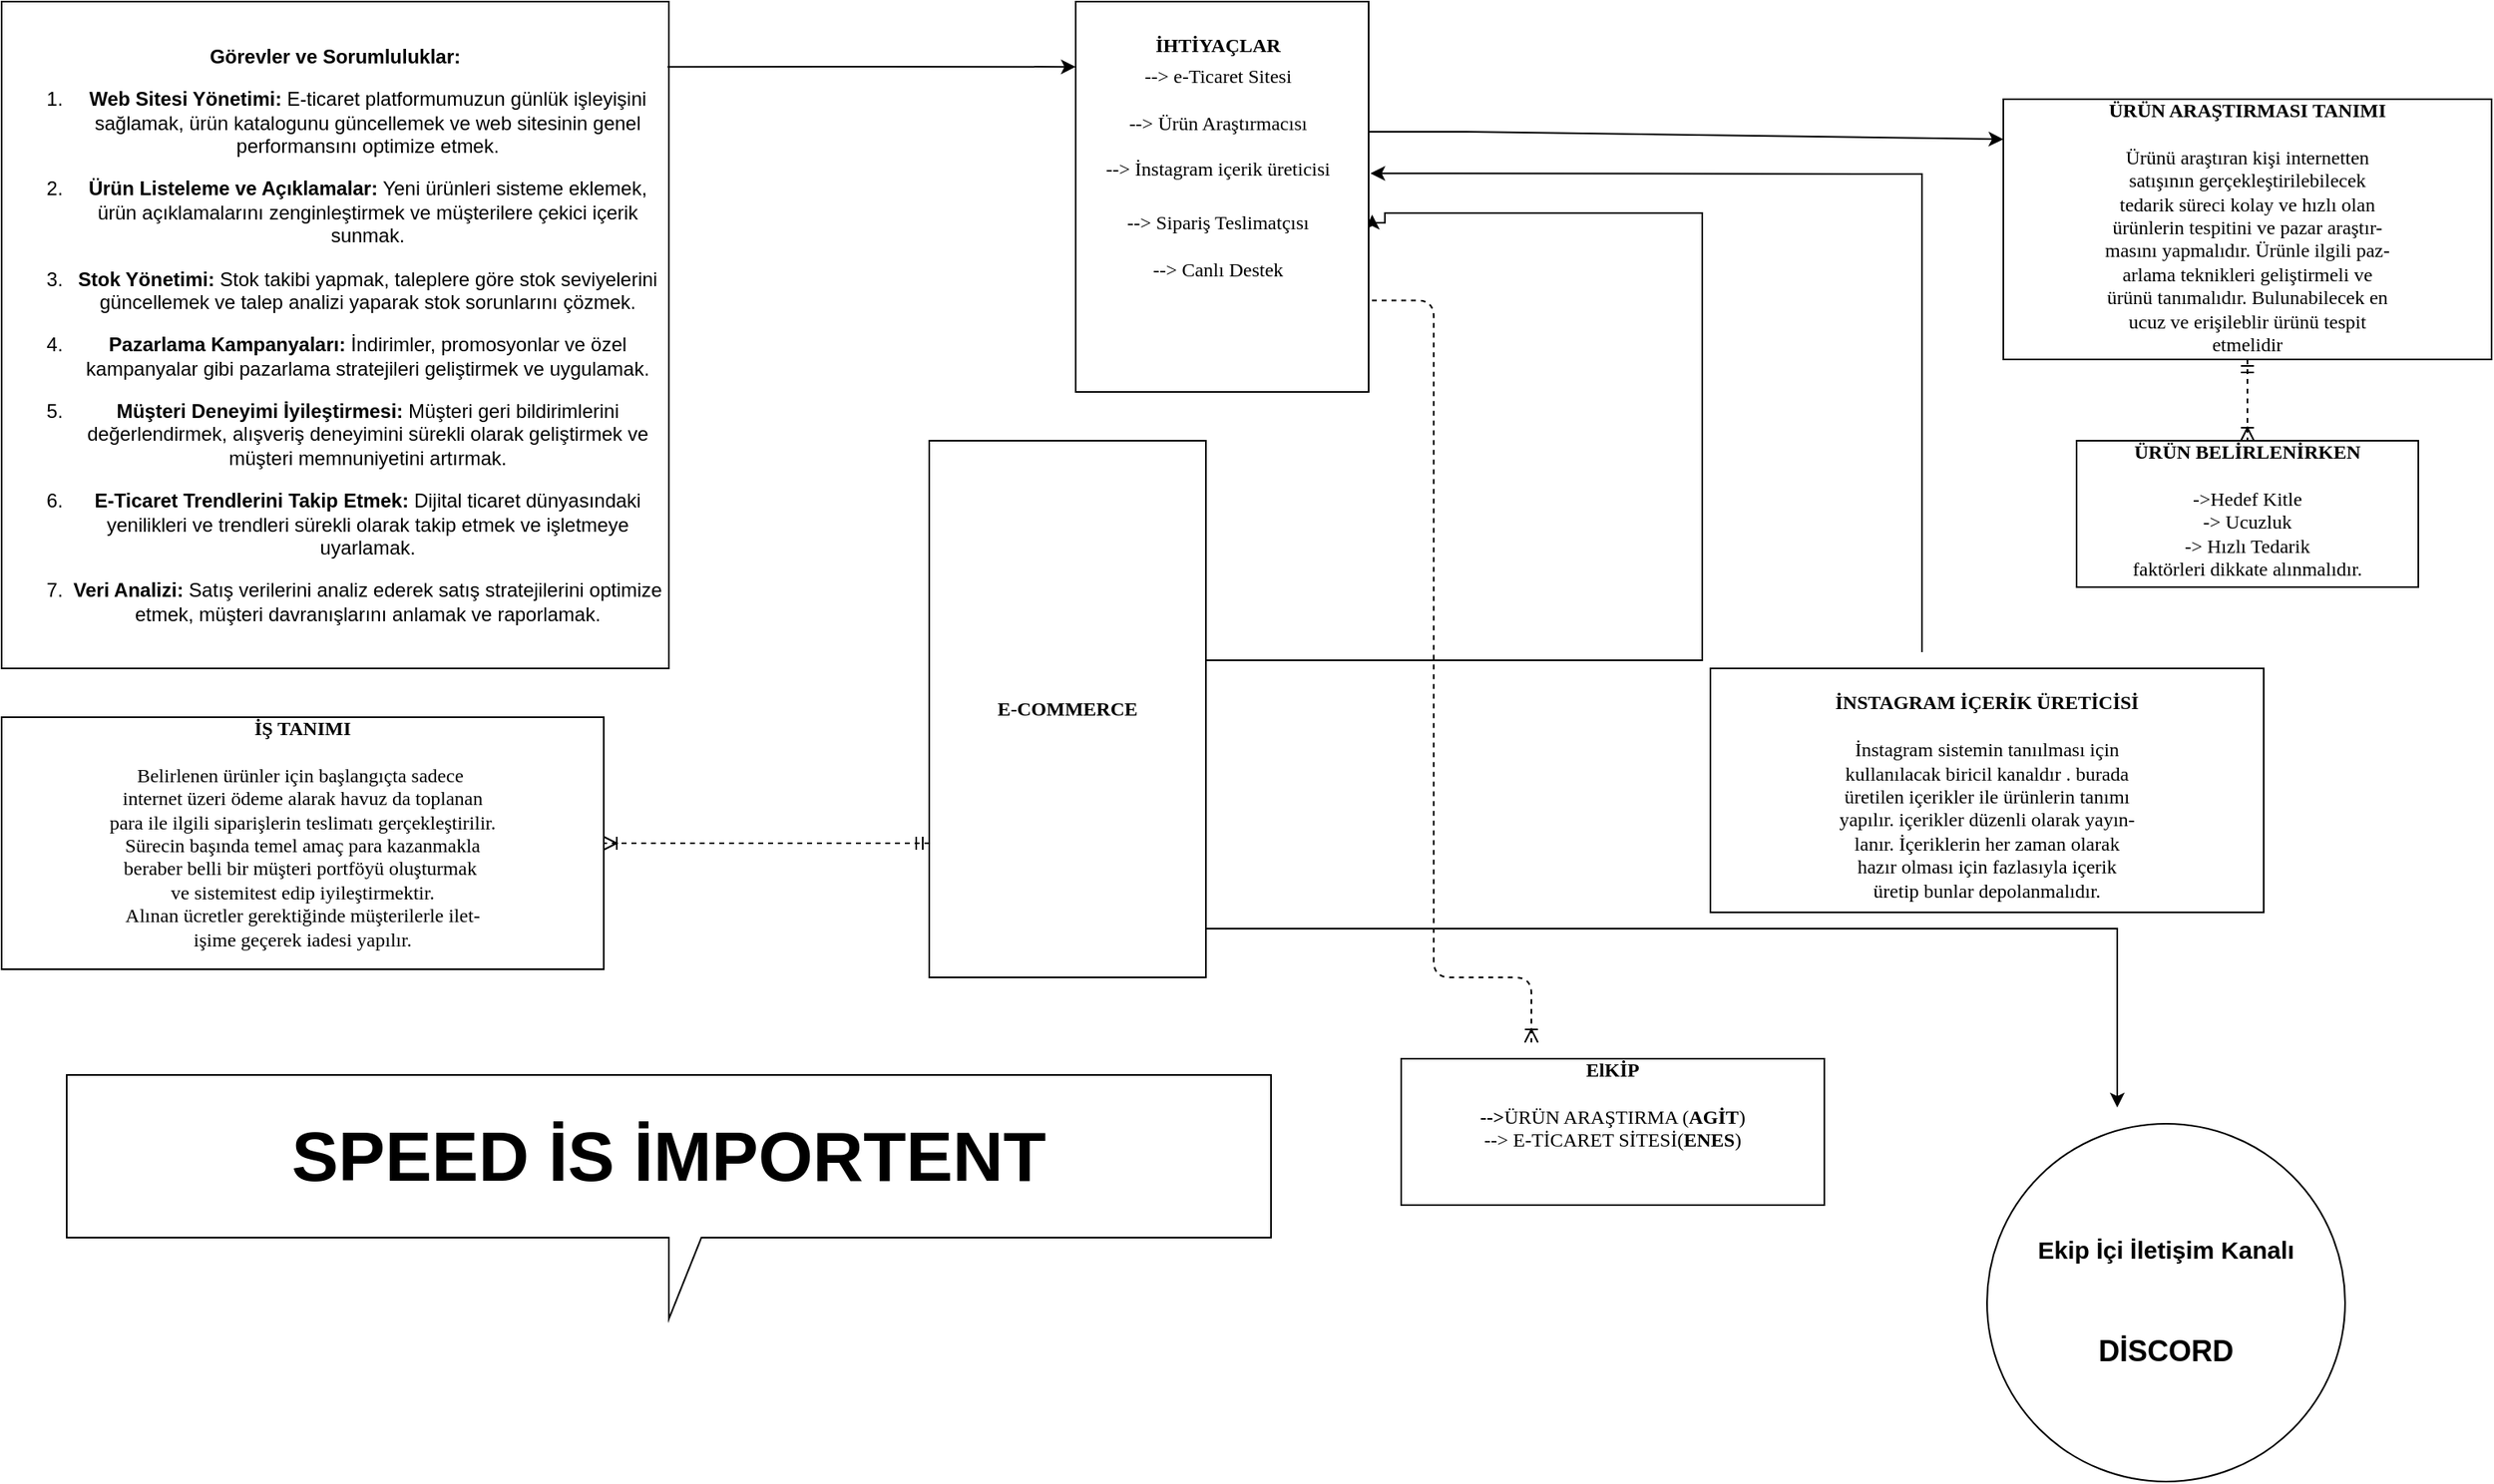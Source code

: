<mxfile version="22.1.4" type="github">
  <diagram name="Page-1" id="2ca16b54-16f6-2749-3443-fa8db7711227">
    <mxGraphModel dx="2799" dy="927" grid="1" gridSize="10" guides="1" tooltips="1" connect="1" arrows="1" fold="1" page="1" pageScale="1" pageWidth="1100" pageHeight="850" background="none" math="0" shadow="0">
      <root>
        <mxCell id="0" />
        <mxCell id="1" parent="0" />
        <mxCell id="2ed32ef02a7f4228-20" style="edgeStyle=orthogonalEdgeStyle;html=1;dashed=1;labelBackgroundColor=none;startArrow=ERmandOne;endArrow=ERoneToMany;fontFamily=Verdana;fontSize=12;align=left;" parent="1" source="2ed32ef02a7f4228-2" target="2ed32ef02a7f4228-11" edge="1">
          <mxGeometry relative="1" as="geometry" />
        </mxCell>
        <mxCell id="2ed32ef02a7f4228-2" value="&lt;div align=&quot;center&quot;&gt;&lt;b&gt;ÜRÜN ARAŞTIRMASI TANIMI&lt;/b&gt;&lt;/div&gt;&lt;div align=&quot;center&quot;&gt;&lt;br&gt;&lt;/div&gt;&lt;div align=&quot;center&quot;&gt;Ürünü araştıran kişi internetten &lt;br&gt;&lt;/div&gt;&lt;div align=&quot;center&quot;&gt;satışının gerçekleştirilebilecek &lt;br&gt;&lt;/div&gt;&lt;div align=&quot;center&quot;&gt;tedarik süreci kolay ve hızlı olan &lt;br&gt;&lt;/div&gt;&lt;div align=&quot;center&quot;&gt;ürünlerin tespitini ve pazar araştır-&lt;/div&gt;&lt;div align=&quot;center&quot;&gt;masını yapmalıdır. Ürünle ilgili paz-&lt;/div&gt;&lt;div align=&quot;center&quot;&gt;arlama teknikleri geliştirmeli ve &lt;br&gt;&lt;/div&gt;&lt;div align=&quot;center&quot;&gt;ürünü tanımalıdır. Bulunabilecek en &lt;br&gt;&lt;/div&gt;&lt;div align=&quot;center&quot;&gt;ucuz ve erişileblir ürünü tespit &lt;br&gt;&lt;/div&gt;&lt;div align=&quot;center&quot;&gt;etmelidir&lt;br&gt;&lt;/div&gt;&lt;div align=&quot;center&quot;&gt;&lt;b&gt;&lt;br&gt;&lt;/b&gt;&lt;/div&gt;" style="verticalAlign=top;align=center;overflow=fill;html=1;rounded=0;shadow=0;comic=0;labelBackgroundColor=none;strokeWidth=1;fontFamily=Verdana;fontSize=12" parent="1" vertex="1">
          <mxGeometry x="450" y="100" width="300" height="160" as="geometry" />
        </mxCell>
        <mxCell id="2ed32ef02a7f4228-22" style="edgeStyle=orthogonalEdgeStyle;html=1;exitX=0;exitY=0.75;entryX=1;entryY=0.5;dashed=1;labelBackgroundColor=none;startArrow=ERmandOne;endArrow=ERoneToMany;fontFamily=Verdana;fontSize=12;align=left;entryDx=0;entryDy=0;" parent="1" source="2ed32ef02a7f4228-8" target="i9xBxG8gcvza3OIVQHfW-5" edge="1">
          <mxGeometry relative="1" as="geometry">
            <mxPoint x="290" y="585" as="targetPoint" />
          </mxGeometry>
        </mxCell>
        <mxCell id="2ed32ef02a7f4228-6" value="&lt;div align=&quot;center&quot;&gt;&lt;b&gt;&lt;br&gt;&lt;/b&gt;&lt;/div&gt;&lt;div align=&quot;center&quot;&gt;&lt;b&gt;İNSTAGRAM İÇERİK ÜRETİCİSİ&lt;/b&gt;&lt;/div&gt;&lt;div align=&quot;center&quot;&gt;&lt;br&gt;&lt;/div&gt;&lt;div align=&quot;center&quot;&gt;İnstagram sistemin tanıılması için &lt;br&gt;&lt;/div&gt;&lt;div align=&quot;center&quot;&gt;kullanılacak biricil kanaldır . burada&lt;/div&gt;&lt;div align=&quot;center&quot;&gt;üretilen içerikler ile ürünlerin tanımı&lt;/div&gt;&lt;div align=&quot;center&quot;&gt;yapılır. içerikler düzenli olarak yayın-&lt;/div&gt;&lt;div align=&quot;center&quot;&gt;lanır. İçeriklerin her zaman olarak &lt;br&gt;&lt;/div&gt;&lt;div align=&quot;center&quot;&gt;hazır olması için fazlasıyla içerik &lt;br&gt;&lt;/div&gt;&lt;div align=&quot;center&quot;&gt;üretip bunlar depolanmalıdır.&lt;br&gt;&lt;/div&gt;" style="verticalAlign=top;align=center;overflow=fill;html=1;rounded=0;shadow=0;comic=0;labelBackgroundColor=none;strokeWidth=1;fontFamily=Verdana;fontSize=12" parent="1" vertex="1">
          <mxGeometry x="270" y="450" width="340" height="150" as="geometry" />
        </mxCell>
        <mxCell id="2ed32ef02a7f4228-7" value="&lt;div align=&quot;center&quot;&gt;&lt;b&gt;ElKİP&lt;/b&gt;&lt;/div&gt;&lt;div align=&quot;center&quot;&gt;&lt;b&gt;&lt;br&gt;&lt;/b&gt;&lt;/div&gt;&lt;div align=&quot;center&quot;&gt;&lt;b&gt;--&amp;gt;&lt;/b&gt;ÜRÜN ARAŞTIRMA (&lt;b&gt;AGİT&lt;/b&gt;)&lt;/div&gt;&lt;div align=&quot;center&quot;&gt;--&amp;gt; E-TİCARET SİTESİ(&lt;b&gt;ENES&lt;/b&gt;)&lt;/div&gt;&lt;div align=&quot;center&quot;&gt;&lt;br&gt;&lt;/div&gt;" style="verticalAlign=top;align=center;overflow=fill;html=1;rounded=0;shadow=0;comic=0;labelBackgroundColor=none;strokeWidth=1;fontFamily=Verdana;fontSize=12" parent="1" vertex="1">
          <mxGeometry x="80" y="690" width="260" height="90" as="geometry" />
        </mxCell>
        <mxCell id="2ed32ef02a7f4228-17" style="edgeStyle=orthogonalEdgeStyle;html=1;labelBackgroundColor=none;startArrow=ERmandOne;endArrow=ERoneToMany;fontFamily=Verdana;fontSize=12;align=left;dashed=1;" parent="1" edge="1">
          <mxGeometry relative="1" as="geometry">
            <mxPoint x="50" y="223.75" as="sourcePoint" />
            <mxPoint x="160" y="680" as="targetPoint" />
            <Array as="points">
              <mxPoint x="100" y="224" />
              <mxPoint x="100" y="640" />
            </Array>
          </mxGeometry>
        </mxCell>
        <mxCell id="i9xBxG8gcvza3OIVQHfW-8" style="edgeStyle=orthogonalEdgeStyle;rounded=0;orthogonalLoop=1;jettySize=auto;html=1;entryX=1.012;entryY=0.546;entryDx=0;entryDy=0;entryPerimeter=0;" parent="1" source="2ed32ef02a7f4228-8" target="2ed32ef02a7f4228-10" edge="1">
          <mxGeometry relative="1" as="geometry">
            <mxPoint x="80" y="180" as="targetPoint" />
            <Array as="points">
              <mxPoint x="265" y="445" />
              <mxPoint x="265" y="170" />
              <mxPoint x="70" y="170" />
              <mxPoint x="70" y="176" />
            </Array>
          </mxGeometry>
        </mxCell>
        <mxCell id="2ed32ef02a7f4228-8" value="&lt;div align=&quot;center&quot;&gt;&lt;br&gt;&lt;/div&gt;&lt;div align=&quot;center&quot;&gt;&lt;br&gt;&lt;/div&gt;&lt;div align=&quot;center&quot;&gt;&lt;br&gt;&lt;/div&gt;&lt;div align=&quot;center&quot;&gt;&lt;br&gt;&lt;/div&gt;&lt;div align=&quot;center&quot;&gt;&lt;br&gt;&lt;/div&gt;&lt;div align=&quot;center&quot;&gt;&lt;br&gt;&lt;/div&gt;&lt;div align=&quot;center&quot;&gt;&lt;br&gt;&lt;/div&gt;&lt;div align=&quot;center&quot;&gt;&lt;br&gt;&lt;/div&gt;&lt;div align=&quot;center&quot;&gt;&lt;br&gt;&lt;/div&gt;&lt;div align=&quot;center&quot;&gt;&lt;br&gt;&lt;/div&gt;&lt;div align=&quot;center&quot;&gt;&lt;br&gt;&lt;/div&gt;&lt;div align=&quot;center&quot;&gt;&lt;b&gt;E-COMMERCE &lt;/b&gt;&lt;br&gt;&lt;/div&gt;&lt;table align=&quot;center&quot; style=&quot;width: 100% ; font-size: 1em&quot; cellpadding=&quot;2&quot; cellspacing=&quot;0&quot;&gt;&lt;tbody&gt;&lt;tr&gt;&lt;td&gt;&lt;br&gt;&lt;/td&gt;&lt;td&gt;&lt;br&gt;&lt;/td&gt;&lt;/tr&gt;&lt;tr&gt;&lt;td&gt;&lt;br&gt;&lt;/td&gt;&lt;td&gt;&lt;br&gt;&lt;/td&gt;&lt;/tr&gt;&lt;tr&gt;&lt;td&gt;&lt;br&gt;&lt;/td&gt;&lt;td&gt;&lt;br&gt;&lt;/td&gt;&lt;/tr&gt;&lt;tr&gt;&lt;td&gt;&lt;br&gt;&lt;/td&gt;&lt;td&gt;&lt;br&gt;&lt;/td&gt;&lt;/tr&gt;&lt;tr&gt;&lt;td&gt;&lt;br&gt;&lt;/td&gt;&lt;td&gt;&lt;br&gt;&lt;/td&gt;&lt;/tr&gt;&lt;tr&gt;&lt;td&gt;&lt;br&gt;&lt;/td&gt;&lt;td&gt;&lt;br&gt;&lt;/td&gt;&lt;/tr&gt;&lt;tr&gt;&lt;td&gt;&lt;br&gt;&lt;/td&gt;&lt;td&gt;&lt;br&gt;&lt;/td&gt;&lt;/tr&gt;&lt;tr&gt;&lt;td&gt;&lt;br&gt;&lt;/td&gt;&lt;td&gt;&lt;br&gt;&lt;/td&gt;&lt;/tr&gt;&lt;tr&gt;&lt;td&gt;&lt;br&gt;&lt;/td&gt;&lt;td&gt;&lt;br&gt;&lt;/td&gt;&lt;/tr&gt;&lt;tr&gt;&lt;td&gt;&lt;br&gt;&lt;/td&gt;&lt;td&gt;&lt;br&gt;&lt;/td&gt;&lt;/tr&gt;&lt;tr&gt;&lt;td&gt;&lt;br&gt;&lt;/td&gt;&lt;td&gt;&lt;br&gt;&lt;/td&gt;&lt;/tr&gt;&lt;tr&gt;&lt;td&gt;&lt;br&gt;&lt;/td&gt;&lt;td&gt;&lt;br&gt;&lt;/td&gt;&lt;/tr&gt;&lt;tr&gt;&lt;td&gt;&lt;br&gt;&lt;/td&gt;&lt;td&gt;&lt;br&gt;&lt;/td&gt;&lt;/tr&gt;&lt;tr&gt;&lt;td&gt;&lt;br&gt;&lt;/td&gt;&lt;td&gt;&lt;br&gt;&lt;/td&gt;&lt;/tr&gt;&lt;tr&gt;&lt;td&gt;&lt;br&gt;&lt;/td&gt;&lt;td&gt;&lt;br&gt;&lt;/td&gt;&lt;/tr&gt;&lt;tr&gt;&lt;td&gt;&lt;br&gt;&lt;/td&gt;&lt;td&gt;&lt;br&gt;&lt;/td&gt;&lt;/tr&gt;&lt;tr&gt;&lt;td&gt;&lt;br&gt;&lt;/td&gt;&lt;td&gt;&lt;br&gt;&lt;/td&gt;&lt;/tr&gt;&lt;/tbody&gt;&lt;/table&gt;" style="verticalAlign=top;align=center;overflow=fill;html=1;rounded=0;shadow=0;comic=0;labelBackgroundColor=none;strokeWidth=1;fontFamily=Verdana;fontSize=12" parent="1" vertex="1">
          <mxGeometry x="-210" y="310" width="170" height="330" as="geometry" />
        </mxCell>
        <mxCell id="2ed32ef02a7f4228-10" value="&lt;table align=&quot;center&quot; style=&quot;width: 100% ; font-size: 1em&quot; cellpadding=&quot;2&quot; cellspacing=&quot;0&quot;&gt;&lt;tbody&gt;&lt;tr&gt;&lt;td&gt;&lt;br&gt;&lt;/td&gt;&lt;td&gt;&lt;br&gt;&lt;/td&gt;&lt;/tr&gt;&lt;tr&gt;&lt;td&gt;&lt;b&gt;İHTİYAÇLAR&lt;/b&gt;&lt;br&gt;&lt;/td&gt;&lt;td&gt;&lt;br&gt;&lt;/td&gt;&lt;/tr&gt;&lt;tr&gt;&lt;td&gt;--&amp;gt; e-Ticaret Sitesi&lt;br&gt;&lt;br&gt;--&amp;gt; Ürün Araştırmacısı&lt;br&gt;&lt;br&gt;--&amp;gt; İnstagram içerik üreticisi&lt;br&gt;&lt;/td&gt;&lt;td&gt;&lt;br&gt;&lt;/td&gt;&lt;/tr&gt;&lt;tr&gt;&lt;td&gt;&lt;br&gt;--&amp;gt; Sipariş Teslimatçısı&lt;br&gt;&lt;br&gt;--&amp;gt; Canlı Destek &lt;br&gt;&lt;br&gt;&lt;br&gt;&lt;/td&gt;&lt;td&gt;&lt;br&gt;&lt;/td&gt;&lt;/tr&gt;&lt;tr&gt;&lt;td&gt;&lt;br&gt;&lt;/td&gt;&lt;td&gt;&lt;br&gt;&lt;/td&gt;&lt;/tr&gt;&lt;tr&gt;&lt;td&gt;&lt;br&gt;&lt;/td&gt;&lt;td&gt;&lt;br&gt;&lt;/td&gt;&lt;/tr&gt;&lt;tr&gt;&lt;td&gt;&lt;br&gt;&lt;/td&gt;&lt;td&gt;&lt;br&gt;&lt;/td&gt;&lt;/tr&gt;&lt;tr&gt;&lt;td&gt;&lt;br&gt;&lt;/td&gt;&lt;td&gt;&lt;br&gt;&lt;/td&gt;&lt;/tr&gt;&lt;tr&gt;&lt;td&gt;&lt;br&gt;&lt;/td&gt;&lt;td&gt;&lt;br&gt;&lt;/td&gt;&lt;/tr&gt;&lt;tr&gt;&lt;td&gt;&lt;br&gt;&lt;/td&gt;&lt;td&gt;&lt;br&gt;&lt;/td&gt;&lt;/tr&gt;&lt;tr&gt;&lt;td&gt;&lt;br&gt;&lt;/td&gt;&lt;td&gt;&lt;br&gt;&lt;/td&gt;&lt;/tr&gt;&lt;tr&gt;&lt;td&gt;&lt;br&gt;&lt;/td&gt;&lt;td&gt;&lt;br&gt;&lt;/td&gt;&lt;/tr&gt;&lt;/tbody&gt;&lt;/table&gt;" style="verticalAlign=top;align=center;overflow=fill;html=1;rounded=0;shadow=0;comic=0;labelBackgroundColor=none;strokeWidth=1;fontFamily=Verdana;fontSize=12" parent="1" vertex="1">
          <mxGeometry x="-120" y="40" width="180" height="240" as="geometry" />
        </mxCell>
        <mxCell id="2ed32ef02a7f4228-11" value="&lt;div align=&quot;center&quot;&gt;&lt;b&gt;ÜRÜN BELİRLENİRKEN&lt;/b&gt;&lt;/div&gt;&lt;div align=&quot;center&quot;&gt;&lt;br&gt;&lt;/div&gt;&lt;div align=&quot;center&quot;&gt;-&amp;gt;Hedef Kitle&lt;/div&gt;&lt;div align=&quot;center&quot;&gt;-&amp;gt; Ucuzluk&lt;/div&gt;&lt;div align=&quot;center&quot;&gt;-&amp;gt; Hızlı Tedarik&lt;/div&gt;&lt;div align=&quot;center&quot;&gt;faktörleri dikkate alınmalıdır.&lt;br&gt;&lt;/div&gt;" style="verticalAlign=top;align=center;overflow=fill;html=1;rounded=0;shadow=0;comic=0;labelBackgroundColor=none;strokeWidth=1;fontFamily=Verdana;fontSize=12" parent="1" vertex="1">
          <mxGeometry x="495" y="310" width="210" height="90" as="geometry" />
        </mxCell>
        <mxCell id="i9xBxG8gcvza3OIVQHfW-5" value="&lt;div align=&quot;center&quot;&gt;&lt;b&gt;İŞ TANIMI&lt;br&gt;&lt;/b&gt;&lt;/div&gt;&lt;div align=&quot;left&quot;&gt;&lt;b&gt;&lt;br&gt;&lt;/b&gt;&lt;/div&gt;&lt;div align=&quot;center&quot;&gt;Belirlenen ürünler için başlangıçta sadece&amp;nbsp;&lt;/div&gt;&lt;div align=&quot;center&quot;&gt;internet üzeri ödeme alarak havuz da toplanan&lt;/div&gt;&lt;div align=&quot;center&quot;&gt;para ile ilgili siparişlerin teslimatı gerçekleştirilir.&lt;/div&gt;&lt;div align=&quot;center&quot;&gt;Sürecin başında temel amaç para kazanmakla &lt;br&gt;&lt;/div&gt;&lt;div align=&quot;center&quot;&gt;beraber belli bir müşteri portföyü oluşturmak&amp;nbsp;&lt;/div&gt;&lt;div align=&quot;center&quot;&gt;ve sistemitest edip iyileştirmektir.&lt;/div&gt;&lt;div align=&quot;center&quot;&gt;Alınan ücretler gerektiğinde müşterilerle ilet-&lt;/div&gt;&lt;div align=&quot;center&quot;&gt;işime geçerek iadesi yapılır. &lt;br&gt;  &lt;/div&gt;" style="verticalAlign=top;align=left;overflow=fill;html=1;rounded=0;shadow=0;comic=0;labelBackgroundColor=none;strokeWidth=1;fontFamily=Verdana;fontSize=12" parent="1" vertex="1">
          <mxGeometry x="-780" y="480" width="370" height="155" as="geometry" />
        </mxCell>
        <mxCell id="i9xBxG8gcvza3OIVQHfW-10" value="" style="endArrow=classic;html=1;rounded=0;entryX=0;entryY=0.154;entryDx=0;entryDy=0;entryPerimeter=0;" parent="1" target="2ed32ef02a7f4228-2" edge="1">
          <mxGeometry width="50" height="50" relative="1" as="geometry">
            <mxPoint x="120" y="120" as="sourcePoint" />
            <mxPoint x="280" y="120" as="targetPoint" />
            <Array as="points">
              <mxPoint x="60" y="120" />
              <mxPoint x="120" y="120" />
            </Array>
          </mxGeometry>
        </mxCell>
        <mxCell id="i9xBxG8gcvza3OIVQHfW-11" value="&lt;p&gt;&lt;strong&gt;Görevler ve Sorumluluklar:&lt;/strong&gt;&lt;/p&gt;&lt;ol&gt;&lt;li&gt;&lt;p&gt;&lt;strong&gt;Web Sitesi Yönetimi:&lt;/strong&gt; E-ticaret platformumuzun günlük işleyişini sağlamak, ürün katalogunu güncellemek ve web sitesinin genel performansını optimize etmek.&lt;/p&gt;&lt;/li&gt;&lt;li&gt;&lt;p&gt;&lt;strong&gt;Ürün Listeleme ve Açıklamalar:&lt;/strong&gt; Yeni ürünleri sisteme eklemek, ürün açıklamalarını zenginleştirmek ve müşterilere çekici içerik sunmak.&lt;/p&gt;&lt;/li&gt;&lt;li&gt;&lt;p&gt;&lt;strong&gt;Stok Yönetimi:&lt;/strong&gt; Stok takibi yapmak, taleplere göre stok seviyelerini güncellemek ve talep analizi yaparak stok sorunlarını çözmek.&lt;/p&gt;&lt;/li&gt;&lt;li&gt;&lt;p&gt;&lt;strong&gt;Pazarlama Kampanyaları:&lt;/strong&gt; İndirimler, promosyonlar ve özel kampanyalar gibi pazarlama stratejileri geliştirmek ve uygulamak.&lt;/p&gt;&lt;/li&gt;&lt;li&gt;&lt;p&gt;&lt;strong&gt;Müşteri Deneyimi İyileştirmesi:&lt;/strong&gt; Müşteri geri bildirimlerini değerlendirmek, alışveriş deneyimini sürekli olarak geliştirmek ve müşteri memnuniyetini artırmak.&lt;/p&gt;&lt;/li&gt;&lt;li&gt;&lt;p&gt;&lt;strong&gt;E-Ticaret Trendlerini Takip Etmek:&lt;/strong&gt; Dijital ticaret dünyasındaki yenilikleri ve trendleri sürekli olarak takip etmek ve işletmeye uyarlamak.&lt;/p&gt;&lt;/li&gt;&lt;li&gt;&lt;p&gt;&lt;strong&gt;Veri Analizi:&lt;/strong&gt; Satış verilerini analiz ederek satış stratejilerini optimize etmek, müşteri davranışlarını anlamak ve raporlamak.&lt;/p&gt;&lt;/li&gt;&lt;/ol&gt;" style="whiteSpace=wrap;html=1;aspect=fixed;" parent="1" vertex="1">
          <mxGeometry x="-780" y="40" width="410" height="410" as="geometry" />
        </mxCell>
        <mxCell id="i9xBxG8gcvza3OIVQHfW-14" value="" style="endArrow=classic;html=1;rounded=0;exitX=0.998;exitY=0.098;exitDx=0;exitDy=0;exitPerimeter=0;entryX=0;entryY=0.167;entryDx=0;entryDy=0;entryPerimeter=0;" parent="1" source="i9xBxG8gcvza3OIVQHfW-11" target="2ed32ef02a7f4228-10" edge="1">
          <mxGeometry width="50" height="50" relative="1" as="geometry">
            <mxPoint x="-120" y="380" as="sourcePoint" />
            <mxPoint x="-70" y="330" as="targetPoint" />
            <Array as="points">
              <mxPoint x="-240" y="80" />
            </Array>
          </mxGeometry>
        </mxCell>
        <mxCell id="i9xBxG8gcvza3OIVQHfW-16" value="" style="endArrow=classic;html=1;rounded=0;entryX=1.006;entryY=0.44;entryDx=0;entryDy=0;entryPerimeter=0;" parent="1" target="2ed32ef02a7f4228-10" edge="1">
          <mxGeometry width="50" height="50" relative="1" as="geometry">
            <mxPoint x="400" y="440" as="sourcePoint" />
            <mxPoint x="400" y="140" as="targetPoint" />
            <Array as="points">
              <mxPoint x="400" y="146" />
            </Array>
          </mxGeometry>
        </mxCell>
        <mxCell id="i9xBxG8gcvza3OIVQHfW-17" value="&lt;font style=&quot;font-size: 43px;&quot;&gt;&lt;b&gt;SPEED İS İMPORTENT&lt;br&gt;&lt;/b&gt;&lt;/font&gt;" style="shape=callout;whiteSpace=wrap;html=1;perimeter=calloutPerimeter;size=50;position=0.5;" parent="1" vertex="1">
          <mxGeometry x="-740" y="700" width="740" height="150" as="geometry" />
        </mxCell>
        <mxCell id="5O1IqGXms_TVmA95R5Zz-1" value="" style="endArrow=classic;html=1;rounded=0;" edge="1" parent="1">
          <mxGeometry width="50" height="50" relative="1" as="geometry">
            <mxPoint x="-40" y="610" as="sourcePoint" />
            <mxPoint x="520" y="720" as="targetPoint" />
            <Array as="points">
              <mxPoint x="520" y="610" />
            </Array>
          </mxGeometry>
        </mxCell>
        <mxCell id="5O1IqGXms_TVmA95R5Zz-2" value="&lt;div&gt;&lt;b&gt;&lt;font style=&quot;font-size: 15px;&quot;&gt;Ekip İçi İletişim Kanalı &lt;/font&gt;&lt;br&gt;&lt;/b&gt;&lt;/div&gt;&lt;div&gt;&lt;b&gt;&lt;br&gt;&lt;/b&gt;&lt;/div&gt;&lt;div&gt;&lt;b&gt;&lt;br&gt;&lt;/b&gt;&lt;/div&gt;&lt;div&gt;&lt;b&gt;&lt;br&gt;&lt;/b&gt;&lt;/div&gt;&lt;div style=&quot;font-size: 18px;&quot;&gt;&lt;b&gt;&lt;font style=&quot;font-size: 18px;&quot;&gt;DİSCORD&lt;br&gt;&lt;/font&gt;&lt;/b&gt;&lt;/div&gt;" style="ellipse;whiteSpace=wrap;html=1;aspect=fixed;" vertex="1" parent="1">
          <mxGeometry x="440" y="730" width="220" height="220" as="geometry" />
        </mxCell>
      </root>
    </mxGraphModel>
  </diagram>
</mxfile>
